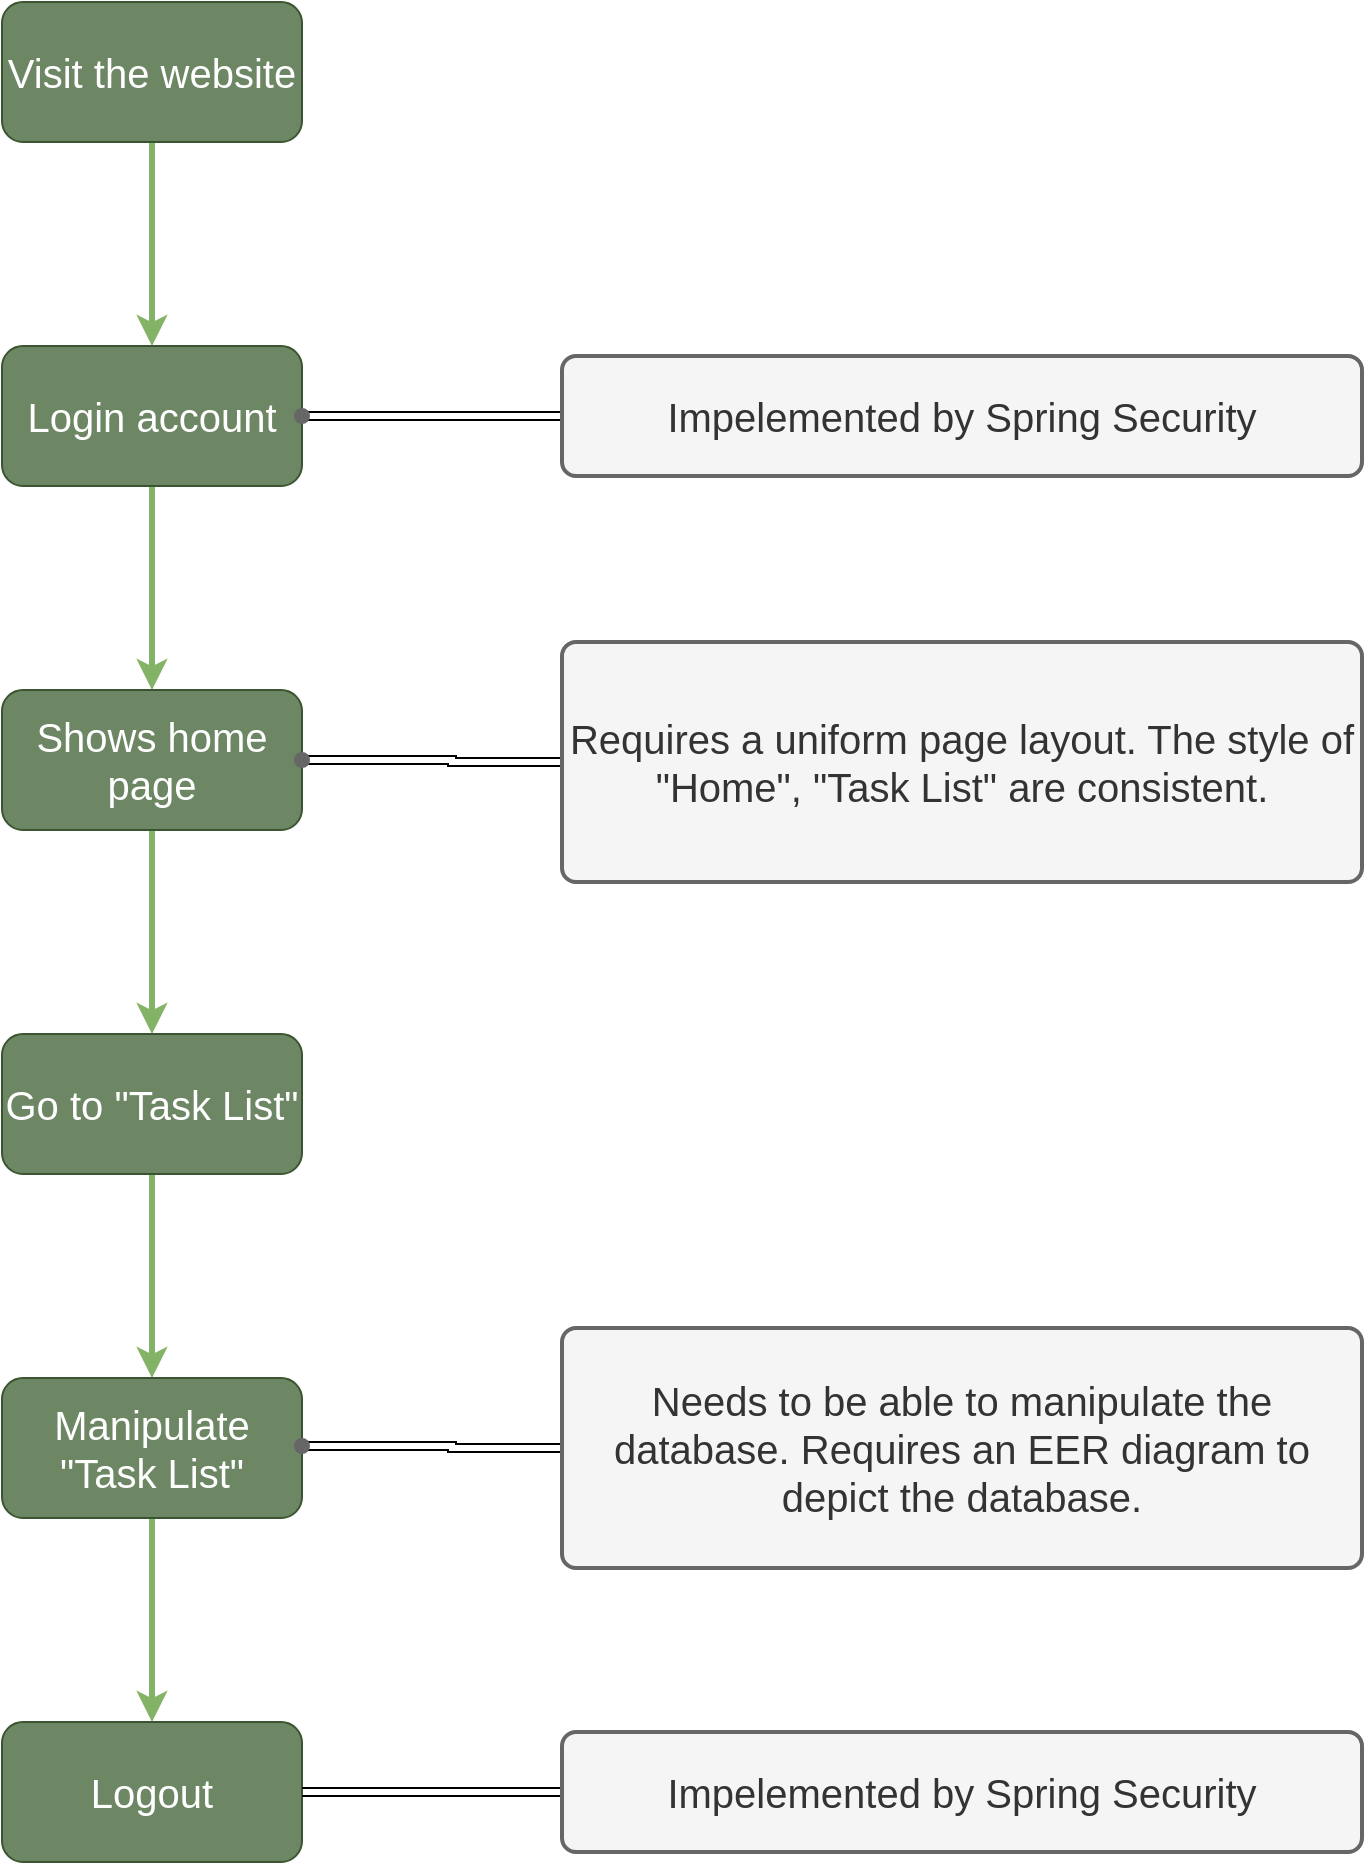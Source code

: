 <mxfile version="16.2.6" type="device"><diagram id="C5RBs43oDa-KdzZeNtuy" name="Page-1"><mxGraphModel dx="1800" dy="1019" grid="1" gridSize="10" guides="1" tooltips="1" connect="1" arrows="1" fold="1" page="1" pageScale="1" pageWidth="827" pageHeight="1169" math="0" shadow="0"><root><mxCell id="WIyWlLk6GJQsqaUBKTNV-0"/><mxCell id="WIyWlLk6GJQsqaUBKTNV-1" parent="WIyWlLk6GJQsqaUBKTNV-0"/><mxCell id="GveoSnYAZHlGzXHNUsns-1" value="" style="edgeStyle=orthogonalEdgeStyle;rounded=0;orthogonalLoop=1;jettySize=auto;html=1;fillColor=#d5e8d4;strokeColor=#82b366;fontSize=20;strokeWidth=3;" edge="1" parent="WIyWlLk6GJQsqaUBKTNV-1" source="WIyWlLk6GJQsqaUBKTNV-3" target="GveoSnYAZHlGzXHNUsns-0"><mxGeometry relative="1" as="geometry"/></mxCell><mxCell id="WIyWlLk6GJQsqaUBKTNV-3" value="Visit the website" style="rounded=1;whiteSpace=wrap;html=1;fontSize=20;glass=0;strokeWidth=1;shadow=0;fillColor=#6d8764;strokeColor=#3A5431;fontColor=#ffffff;" parent="WIyWlLk6GJQsqaUBKTNV-1" vertex="1"><mxGeometry x="80" y="50" width="150" height="70" as="geometry"/></mxCell><mxCell id="GveoSnYAZHlGzXHNUsns-3" value="" style="edgeStyle=orthogonalEdgeStyle;rounded=0;orthogonalLoop=1;jettySize=auto;html=1;fillColor=#d5e8d4;strokeColor=#82b366;fontSize=20;strokeWidth=3;" edge="1" parent="WIyWlLk6GJQsqaUBKTNV-1" source="GveoSnYAZHlGzXHNUsns-0" target="GveoSnYAZHlGzXHNUsns-2"><mxGeometry relative="1" as="geometry"/></mxCell><mxCell id="GveoSnYAZHlGzXHNUsns-0" value="Login account" style="rounded=1;whiteSpace=wrap;html=1;fontSize=20;glass=0;strokeWidth=1;shadow=0;fillColor=#6d8764;fontColor=#ffffff;strokeColor=#3A5431;" vertex="1" parent="WIyWlLk6GJQsqaUBKTNV-1"><mxGeometry x="80" y="222" width="150" height="70" as="geometry"/></mxCell><mxCell id="GveoSnYAZHlGzXHNUsns-5" value="" style="edgeStyle=orthogonalEdgeStyle;rounded=0;orthogonalLoop=1;jettySize=auto;html=1;fillColor=#d5e8d4;strokeColor=#82b366;fontSize=20;strokeWidth=3;" edge="1" parent="WIyWlLk6GJQsqaUBKTNV-1" source="GveoSnYAZHlGzXHNUsns-2" target="GveoSnYAZHlGzXHNUsns-4"><mxGeometry relative="1" as="geometry"/></mxCell><mxCell id="GveoSnYAZHlGzXHNUsns-2" value="Shows home page" style="rounded=1;whiteSpace=wrap;html=1;fontSize=20;glass=0;strokeWidth=1;shadow=0;fillColor=#6d8764;fontColor=#ffffff;strokeColor=#3A5431;" vertex="1" parent="WIyWlLk6GJQsqaUBKTNV-1"><mxGeometry x="80" y="394" width="150" height="70" as="geometry"/></mxCell><mxCell id="GveoSnYAZHlGzXHNUsns-7" value="" style="edgeStyle=orthogonalEdgeStyle;rounded=0;orthogonalLoop=1;jettySize=auto;html=1;fillColor=#d5e8d4;strokeColor=#82b366;fontSize=20;strokeWidth=3;" edge="1" parent="WIyWlLk6GJQsqaUBKTNV-1" source="GveoSnYAZHlGzXHNUsns-4" target="GveoSnYAZHlGzXHNUsns-6"><mxGeometry relative="1" as="geometry"/></mxCell><mxCell id="GveoSnYAZHlGzXHNUsns-4" value="Go to &quot;Task List&quot;" style="rounded=1;whiteSpace=wrap;html=1;fontSize=20;glass=0;strokeWidth=1;shadow=0;fillColor=#6d8764;fontColor=#ffffff;strokeColor=#3A5431;" vertex="1" parent="WIyWlLk6GJQsqaUBKTNV-1"><mxGeometry x="80" y="566" width="150" height="70" as="geometry"/></mxCell><mxCell id="GveoSnYAZHlGzXHNUsns-9" value="" style="edgeStyle=orthogonalEdgeStyle;rounded=0;orthogonalLoop=1;jettySize=auto;html=1;fillColor=#d5e8d4;strokeColor=#82b366;fontSize=20;strokeWidth=3;" edge="1" parent="WIyWlLk6GJQsqaUBKTNV-1" source="GveoSnYAZHlGzXHNUsns-6" target="GveoSnYAZHlGzXHNUsns-8"><mxGeometry relative="1" as="geometry"/></mxCell><mxCell id="GveoSnYAZHlGzXHNUsns-6" value="&lt;div&gt;Manipulate&lt;/div&gt;&lt;div&gt;&quot;Task List&quot;&lt;/div&gt;" style="rounded=1;whiteSpace=wrap;html=1;fontSize=20;glass=0;strokeWidth=1;shadow=0;fillColor=#6d8764;fontColor=#ffffff;strokeColor=#3A5431;" vertex="1" parent="WIyWlLk6GJQsqaUBKTNV-1"><mxGeometry x="80" y="738" width="150" height="70" as="geometry"/></mxCell><mxCell id="GveoSnYAZHlGzXHNUsns-8" value="Logout" style="rounded=1;whiteSpace=wrap;html=1;fontSize=20;glass=0;strokeWidth=1;shadow=0;fillColor=#6d8764;fontColor=#ffffff;strokeColor=#3A5431;" vertex="1" parent="WIyWlLk6GJQsqaUBKTNV-1"><mxGeometry x="80" y="910" width="150" height="70" as="geometry"/></mxCell><mxCell id="GveoSnYAZHlGzXHNUsns-12" value="" style="edgeStyle=orthogonalEdgeStyle;rounded=0;orthogonalLoop=1;jettySize=auto;html=1;fontSize=20;strokeWidth=1;shape=link;" edge="1" parent="WIyWlLk6GJQsqaUBKTNV-1" source="GveoSnYAZHlGzXHNUsns-10" target="GveoSnYAZHlGzXHNUsns-11"><mxGeometry relative="1" as="geometry"/></mxCell><mxCell id="GveoSnYAZHlGzXHNUsns-10" value="Impelemented by Spring Security" style="rounded=1;whiteSpace=wrap;html=1;absoluteArcSize=1;arcSize=14;strokeWidth=2;fontSize=20;fillColor=#f5f5f5;strokeColor=#666666;fontColor=#333333;" vertex="1" parent="WIyWlLk6GJQsqaUBKTNV-1"><mxGeometry x="360" y="227" width="400" height="60" as="geometry"/></mxCell><mxCell id="GveoSnYAZHlGzXHNUsns-11" value="" style="shape=waypoint;sketch=0;size=6;pointerEvents=1;points=[];fillColor=#f5f5f5;resizable=0;rotatable=0;perimeter=centerPerimeter;snapToPoint=1;fontSize=20;strokeColor=#666666;fontColor=#333333;rounded=1;arcSize=14;strokeWidth=2;" vertex="1" parent="WIyWlLk6GJQsqaUBKTNV-1"><mxGeometry x="210" y="237" width="40" height="40" as="geometry"/></mxCell><mxCell id="GveoSnYAZHlGzXHNUsns-13" value="" style="edgeStyle=orthogonalEdgeStyle;rounded=0;orthogonalLoop=1;jettySize=auto;html=1;fontSize=20;strokeWidth=1;shape=link;" edge="1" source="GveoSnYAZHlGzXHNUsns-14" parent="WIyWlLk6GJQsqaUBKTNV-1"><mxGeometry relative="1" as="geometry"><mxPoint x="230" y="945" as="targetPoint"/></mxGeometry></mxCell><mxCell id="GveoSnYAZHlGzXHNUsns-14" value="Impelemented by Spring Security" style="rounded=1;whiteSpace=wrap;html=1;absoluteArcSize=1;arcSize=14;strokeWidth=2;fontSize=20;fillColor=#f5f5f5;strokeColor=#666666;fontColor=#333333;" vertex="1" parent="WIyWlLk6GJQsqaUBKTNV-1"><mxGeometry x="360" y="915" width="400" height="60" as="geometry"/></mxCell><mxCell id="GveoSnYAZHlGzXHNUsns-15" value="" style="edgeStyle=orthogonalEdgeStyle;rounded=0;orthogonalLoop=1;jettySize=auto;html=1;fontSize=20;strokeWidth=1;shape=link;" edge="1" source="GveoSnYAZHlGzXHNUsns-16" target="GveoSnYAZHlGzXHNUsns-17" parent="WIyWlLk6GJQsqaUBKTNV-1"><mxGeometry relative="1" as="geometry"/></mxCell><mxCell id="GveoSnYAZHlGzXHNUsns-16" value="&lt;div&gt;Requires a uniform page layout. The style of &quot;Home&quot;, &quot;Task List&quot; are consistent.&lt;br&gt;&lt;/div&gt;" style="rounded=1;whiteSpace=wrap;html=1;absoluteArcSize=1;arcSize=14;strokeWidth=2;fontSize=20;fillColor=#f5f5f5;strokeColor=#666666;fontColor=#333333;" vertex="1" parent="WIyWlLk6GJQsqaUBKTNV-1"><mxGeometry x="360" y="370" width="400" height="120" as="geometry"/></mxCell><mxCell id="GveoSnYAZHlGzXHNUsns-17" value="" style="shape=waypoint;sketch=0;size=6;pointerEvents=1;points=[];fillColor=#f5f5f5;resizable=0;rotatable=0;perimeter=centerPerimeter;snapToPoint=1;fontSize=20;strokeColor=#666666;fontColor=#333333;rounded=1;arcSize=14;strokeWidth=2;" vertex="1" parent="WIyWlLk6GJQsqaUBKTNV-1"><mxGeometry x="210" y="409" width="40" height="40" as="geometry"/></mxCell><mxCell id="GveoSnYAZHlGzXHNUsns-18" value="" style="edgeStyle=orthogonalEdgeStyle;rounded=0;orthogonalLoop=1;jettySize=auto;html=1;fontSize=20;strokeWidth=1;shape=link;" edge="1" source="GveoSnYAZHlGzXHNUsns-19" target="GveoSnYAZHlGzXHNUsns-20" parent="WIyWlLk6GJQsqaUBKTNV-1"><mxGeometry relative="1" as="geometry"/></mxCell><mxCell id="GveoSnYAZHlGzXHNUsns-19" value="&lt;div&gt;Needs to be able to manipulate the database. Requires an EER diagram to depict the database.&lt;br&gt;&lt;/div&gt;" style="rounded=1;whiteSpace=wrap;html=1;absoluteArcSize=1;arcSize=14;strokeWidth=2;fontSize=20;fillColor=#f5f5f5;strokeColor=#666666;fontColor=#333333;align=center;" vertex="1" parent="WIyWlLk6GJQsqaUBKTNV-1"><mxGeometry x="360" y="713" width="400" height="120" as="geometry"/></mxCell><mxCell id="GveoSnYAZHlGzXHNUsns-20" value="" style="shape=waypoint;sketch=0;size=6;pointerEvents=1;points=[];fillColor=#f5f5f5;resizable=0;rotatable=0;perimeter=centerPerimeter;snapToPoint=1;fontSize=20;strokeColor=#666666;fontColor=#333333;rounded=1;arcSize=14;strokeWidth=2;" vertex="1" parent="WIyWlLk6GJQsqaUBKTNV-1"><mxGeometry x="210" y="752" width="40" height="40" as="geometry"/></mxCell></root></mxGraphModel></diagram></mxfile>